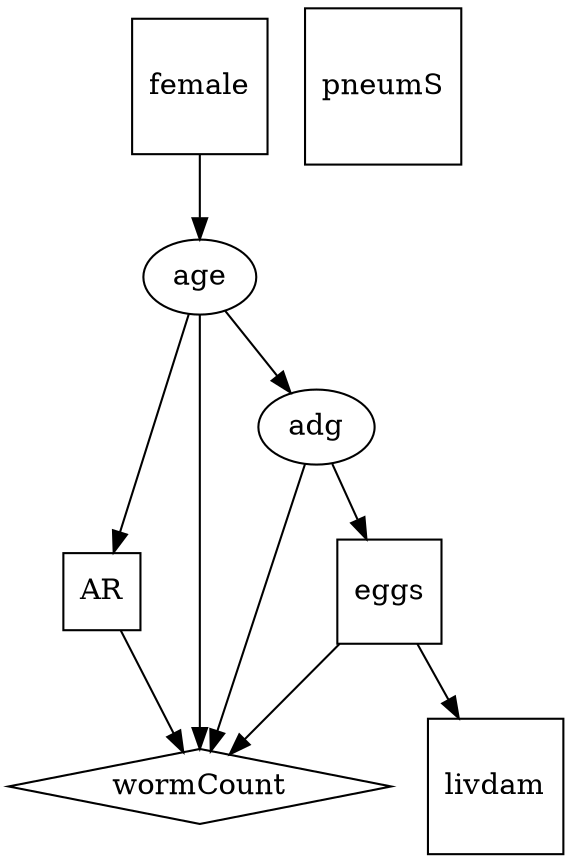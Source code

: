 digraph dag { 

"AR"[shape=square];
"pneumS"[shape=square];
"female"[shape=square];
"livdam"[shape=square];
"eggs"[shape=square];
"wormCount"[shape=diamond];
"age"[shape=oval];
"adg"[shape=oval];



"AR"->"wormCount";
"female"->"age";
"eggs"->"livdam";
"eggs"->"wormCount";
"age"->"AR";
"age"->"wormCount";
"age"->"adg";
"adg"->"eggs";
"adg"->"wormCount";

}
